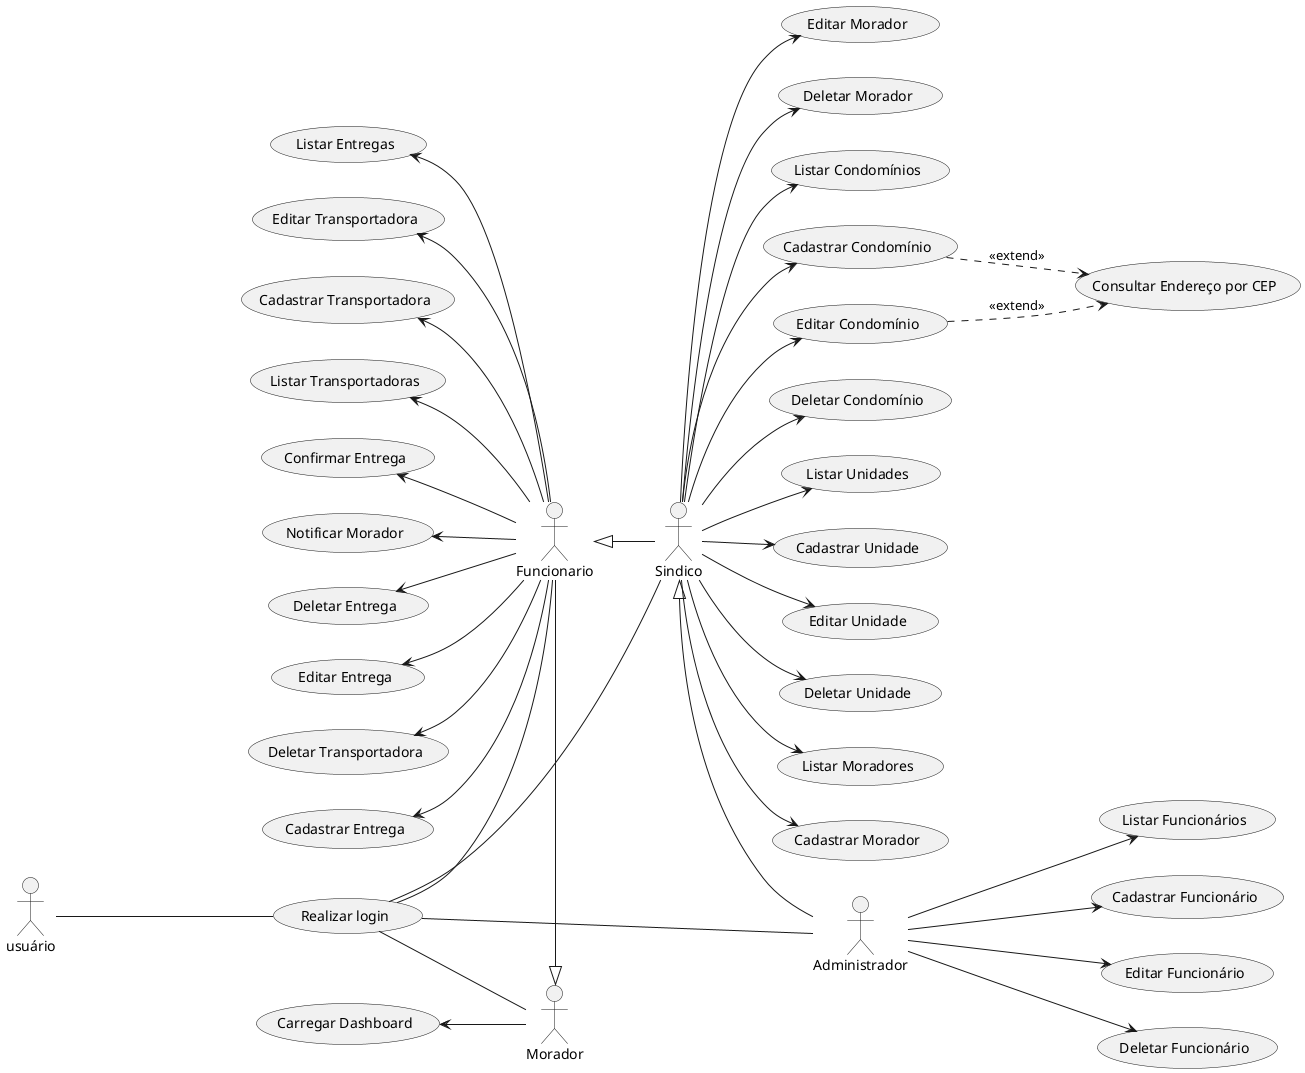 @startuml

left to right direction

actor Morador as morador
actor Funcionario as funcionario
actor Sindico as sindico
actor Administrador as administrador

usuário ---- (Realizar login)

(Realizar login) -- administrador
(Realizar login) -- sindico
(Realizar login) -- funcionario
(Realizar login) -- morador

administrador -up-|> sindico
sindico -up-|> funcionario
funcionario -right-|> morador

usecase "Listar Funcionários" as listar_funcionarios
usecase "Cadastrar Funcionário" as cadastrar_funcionario
usecase "Editar Funcionário" as editar_funcionario
usecase "Deletar Funcionário" as deletar_funcionario

usecase "Listar Condomínios" as listar_condominios
usecase "Cadastrar Condomínio" as cadastrar_condominio
usecase "Editar Condomínio" as editar_condominio
usecase "Deletar Condomínio" as deletar_condominio

usecase "Listar Unidades" as listar_unidades
usecase "Cadastrar Unidade" as cadastrar_unidade
usecase "Editar Unidade" as editar_unidade
usecase "Deletar Unidade" as deletar_unidade

usecase "Listar Moradores" as listar_moradores
usecase "Cadastrar Morador" as cadastrar_morador
usecase "Editar Morador" as editar_morador
usecase "Deletar Morador" as deletar_morador
usecase "Consultar Endereço por CEP" as consultar_endereco

usecase "Listar Entregas" as listar_entregas
usecase "Cadastrar Entrega" as cadastrar_entrega
usecase "Editar Entrega" as editar_entrega
usecase "Deletar Entrega" as deletar_entrega
usecase "Confirmar Entrega" as confirmar_entrega
usecase "Notificar Morador" as notificar_entrega

usecase "Listar Transportadoras" as listar_transportadoras
usecase "Cadastrar Transportadora" as cadastrar_transportadora
usecase "Editar Transportadora" as editar_transportadora
usecase "Deletar Transportadora" as deletar_transportadora

usecase “Carregar Dashboard” as carregar_dashboard

administrador --> listar_funcionarios
administrador --> cadastrar_funcionario
administrador --> editar_funcionario
administrador --> deletar_funcionario

sindico --> listar_condominios
sindico --> cadastrar_condominio
sindico --> editar_condominio
sindico --> deletar_condominio

cadastrar_condominio ..> consultar_endereco : <<extend>>
editar_condominio ..> consultar_endereco : <<extend>>

sindico --> listar_unidades
sindico --> cadastrar_unidade
sindico --> editar_unidade
sindico --> deletar_unidade

sindico --> listar_moradores
sindico --> cadastrar_morador
sindico --> editar_morador
sindico --> deletar_morador

funcionario -up-> listar_entregas
funcionario -up-> cadastrar_entrega
funcionario -up-> editar_entrega
funcionario -up-> deletar_entrega
funcionario -up-> notificar_entrega
funcionario -up-> confirmar_entrega

funcionario -up-> listar_transportadoras
funcionario -up-> cadastrar_transportadora
funcionario -up-> editar_transportadora
funcionario -up-> deletar_transportadora

morador -up-> carregar_dashboard

@enduml
